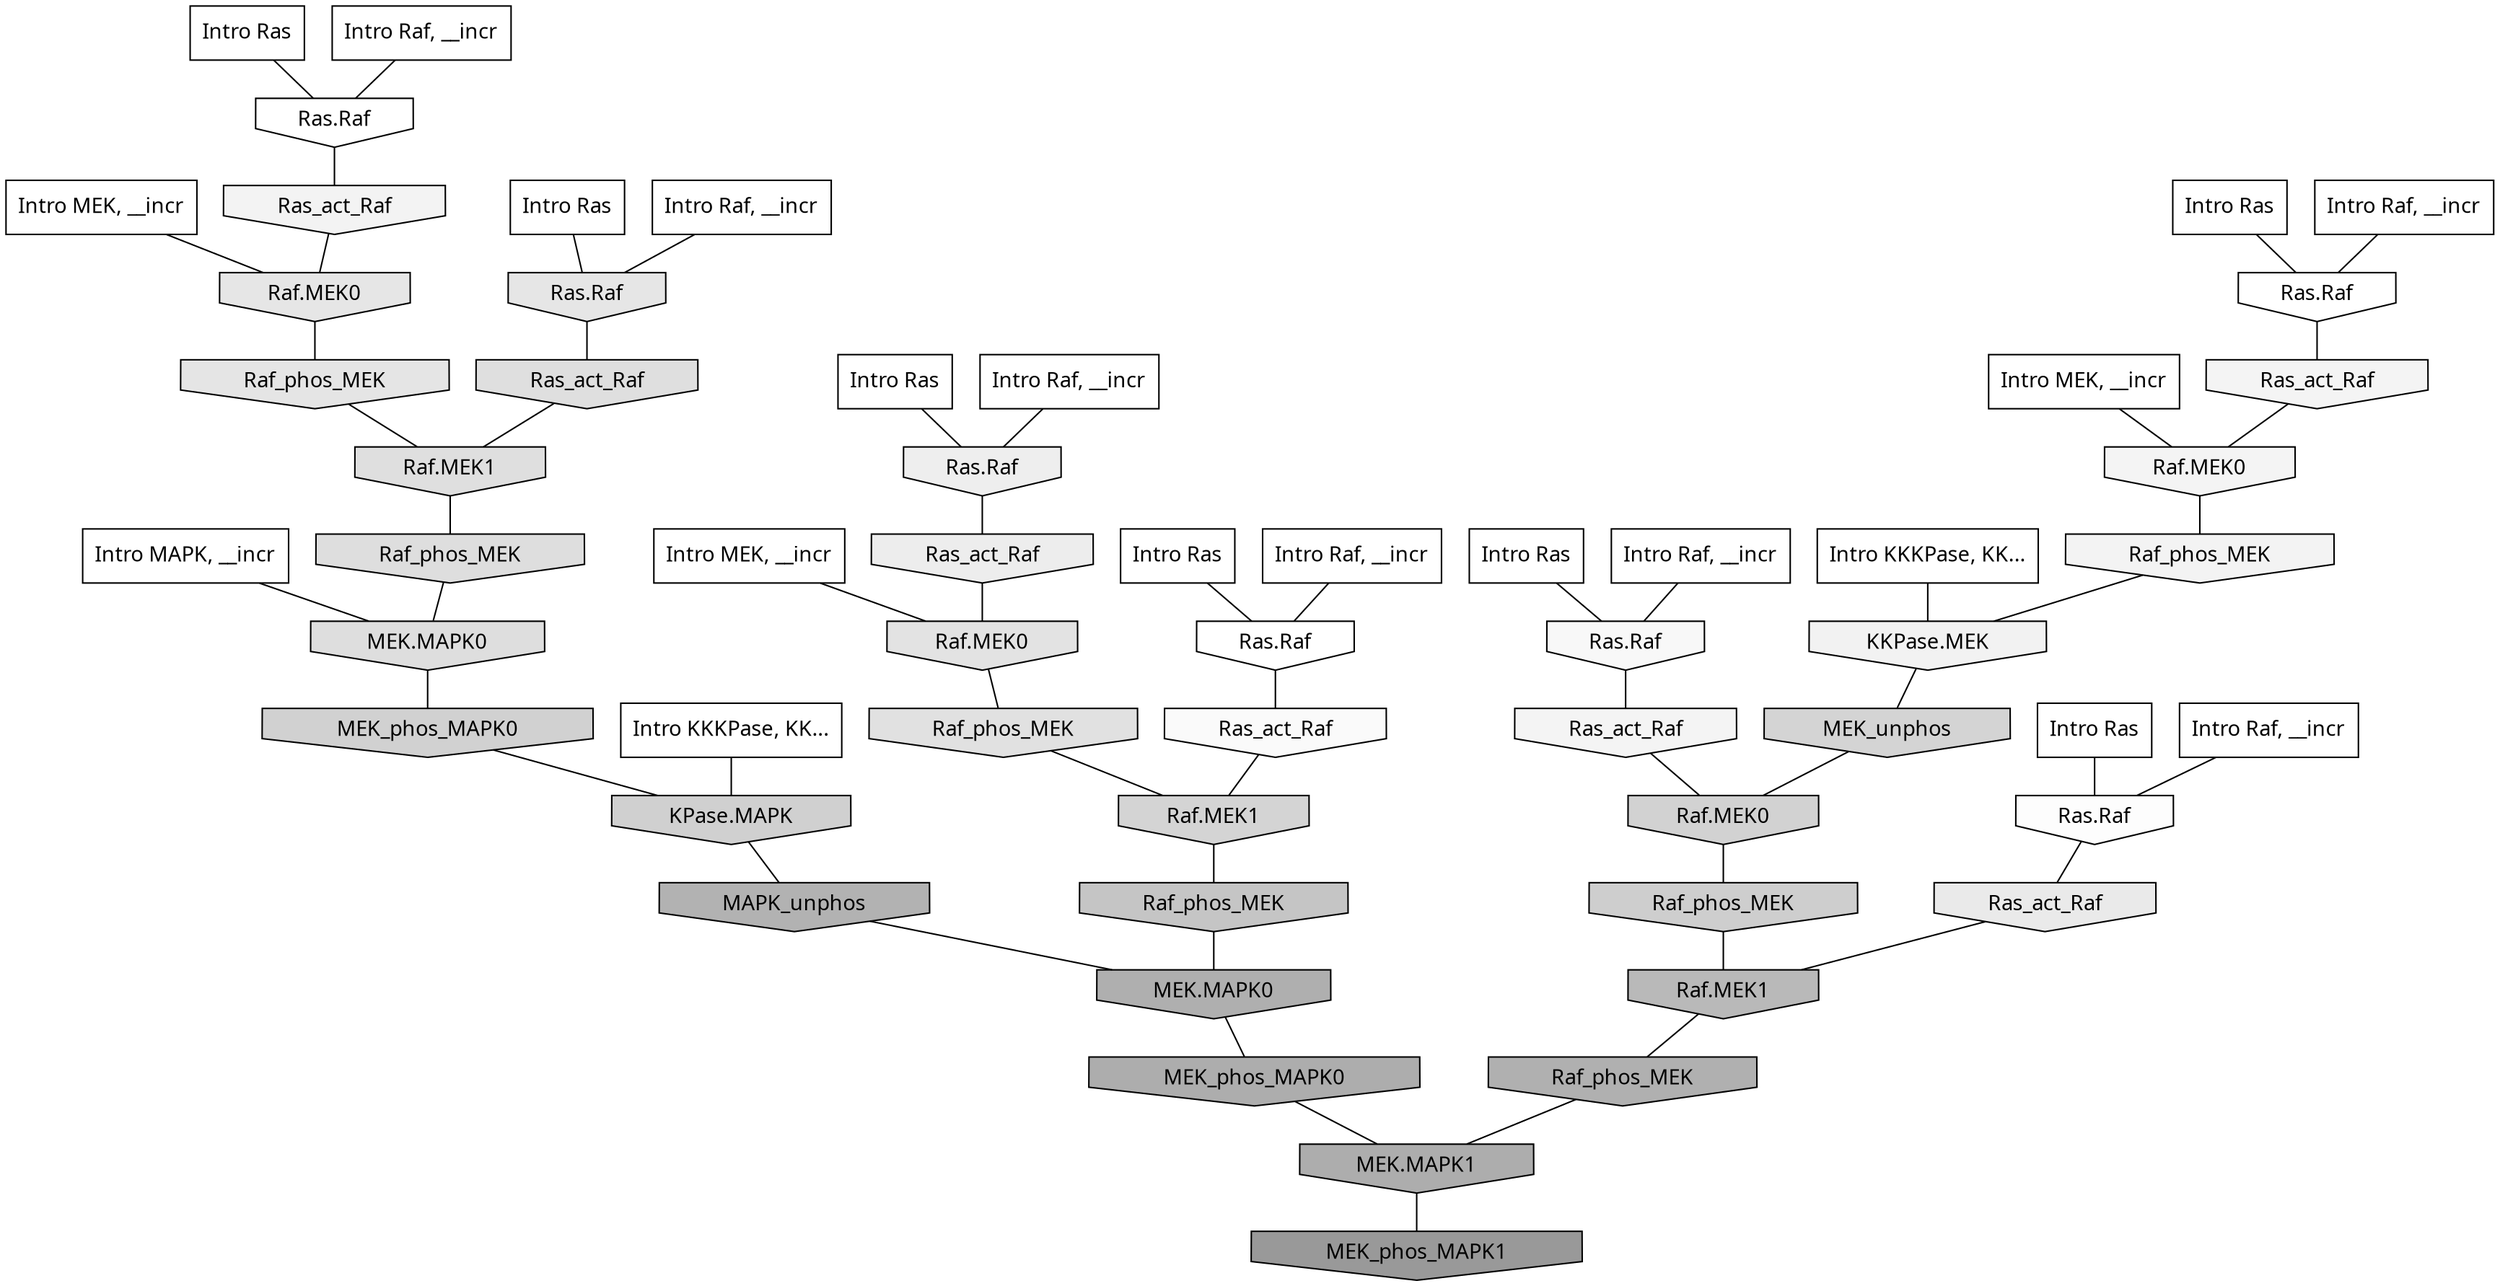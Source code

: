 digraph G{
  rankdir="TB";
  ranksep=0.30;
  node [fontname="CMU Serif"];
  edge [fontname="CMU Serif"];
  
  2 [label="Intro Ras", shape=rectangle, style=filled, fillcolor="0.000 0.000 1.000"]
  
  4 [label="Intro Ras", shape=rectangle, style=filled, fillcolor="0.000 0.000 1.000"]
  
  13 [label="Intro Ras", shape=rectangle, style=filled, fillcolor="0.000 0.000 1.000"]
  
  21 [label="Intro Ras", shape=rectangle, style=filled, fillcolor="0.000 0.000 1.000"]
  
  27 [label="Intro Ras", shape=rectangle, style=filled, fillcolor="0.000 0.000 1.000"]
  
  30 [label="Intro Ras", shape=rectangle, style=filled, fillcolor="0.000 0.000 1.000"]
  
  55 [label="Intro Ras", shape=rectangle, style=filled, fillcolor="0.000 0.000 1.000"]
  
  298 [label="Intro Raf, __incr", shape=rectangle, style=filled, fillcolor="0.000 0.000 1.000"]
  
  408 [label="Intro Raf, __incr", shape=rectangle, style=filled, fillcolor="0.000 0.000 1.000"]
  
  411 [label="Intro Raf, __incr", shape=rectangle, style=filled, fillcolor="0.000 0.000 1.000"]
  
  486 [label="Intro Raf, __incr", shape=rectangle, style=filled, fillcolor="0.000 0.000 1.000"]
  
  612 [label="Intro Raf, __incr", shape=rectangle, style=filled, fillcolor="0.000 0.000 1.000"]
  
  709 [label="Intro Raf, __incr", shape=rectangle, style=filled, fillcolor="0.000 0.000 1.000"]
  
  864 [label="Intro Raf, __incr", shape=rectangle, style=filled, fillcolor="0.000 0.000 1.000"]
  
  1283 [label="Intro MEK, __incr", shape=rectangle, style=filled, fillcolor="0.000 0.000 1.000"]
  
  1663 [label="Intro MEK, __incr", shape=rectangle, style=filled, fillcolor="0.000 0.000 1.000"]
  
  1763 [label="Intro MEK, __incr", shape=rectangle, style=filled, fillcolor="0.000 0.000 1.000"]
  
  2807 [label="Intro MAPK, __incr", shape=rectangle, style=filled, fillcolor="0.000 0.000 1.000"]
  
  3153 [label="Intro KKKPase, KK...", shape=rectangle, style=filled, fillcolor="0.000 0.000 1.000"]
  
  3162 [label="Intro KKKPase, KK...", shape=rectangle, style=filled, fillcolor="0.000 0.000 1.000"]
  
  3205 [label="Ras.Raf", shape=invhouse, style=filled, fillcolor="0.000 0.000 1.000"]
  
  3263 [label="Ras.Raf", shape=invhouse, style=filled, fillcolor="0.000 0.000 1.000"]
  
  3334 [label="Ras.Raf", shape=invhouse, style=filled, fillcolor="0.000 0.000 0.997"]
  
  3374 [label="Ras.Raf", shape=invhouse, style=filled, fillcolor="0.000 0.000 0.991"]
  
  3468 [label="Ras_act_Raf", shape=invhouse, style=filled, fillcolor="0.000 0.000 0.980"]
  
  3562 [label="Ras.Raf", shape=invhouse, style=filled, fillcolor="0.000 0.000 0.969"]
  
  3715 [label="Ras_act_Raf", shape=invhouse, style=filled, fillcolor="0.000 0.000 0.956"]
  
  3718 [label="Raf.MEK0", shape=invhouse, style=filled, fillcolor="0.000 0.000 0.956"]
  
  3738 [label="Ras_act_Raf", shape=invhouse, style=filled, fillcolor="0.000 0.000 0.955"]
  
  3797 [label="Raf_phos_MEK", shape=invhouse, style=filled, fillcolor="0.000 0.000 0.951"]
  
  3805 [label="Ras_act_Raf", shape=invhouse, style=filled, fillcolor="0.000 0.000 0.951"]
  
  3887 [label="KKPase.MEK", shape=invhouse, style=filled, fillcolor="0.000 0.000 0.947"]
  
  4154 [label="Ras.Raf", shape=invhouse, style=filled, fillcolor="0.000 0.000 0.933"]
  
  4228 [label="Ras_act_Raf", shape=invhouse, style=filled, fillcolor="0.000 0.000 0.929"]
  
  4494 [label="Ras_act_Raf", shape=invhouse, style=filled, fillcolor="0.000 0.000 0.915"]
  
  4794 [label="Raf.MEK0", shape=invhouse, style=filled, fillcolor="0.000 0.000 0.900"]
  
  4812 [label="Ras.Raf", shape=invhouse, style=filled, fillcolor="0.000 0.000 0.899"]
  
  4870 [label="Raf_phos_MEK", shape=invhouse, style=filled, fillcolor="0.000 0.000 0.896"]
  
  5028 [label="Raf.MEK0", shape=invhouse, style=filled, fillcolor="0.000 0.000 0.888"]
  
  5188 [label="Raf_phos_MEK", shape=invhouse, style=filled, fillcolor="0.000 0.000 0.881"]
  
  5395 [label="Ras_act_Raf", shape=invhouse, style=filled, fillcolor="0.000 0.000 0.873"]
  
  5398 [label="Raf.MEK1", shape=invhouse, style=filled, fillcolor="0.000 0.000 0.873"]
  
  5461 [label="Raf_phos_MEK", shape=invhouse, style=filled, fillcolor="0.000 0.000 0.869"]
  
  5470 [label="MEK.MAPK0", shape=invhouse, style=filled, fillcolor="0.000 0.000 0.869"]
  
  6421 [label="MEK_unphos", shape=invhouse, style=filled, fillcolor="0.000 0.000 0.830"]
  
  6455 [label="Raf.MEK1", shape=invhouse, style=filled, fillcolor="0.000 0.000 0.829"]
  
  6670 [label="Raf.MEK0", shape=invhouse, style=filled, fillcolor="0.000 0.000 0.822"]
  
  6874 [label="MEK_phos_MAPK0", shape=invhouse, style=filled, fillcolor="0.000 0.000 0.817"]
  
  6891 [label="KPase.MAPK", shape=invhouse, style=filled, fillcolor="0.000 0.000 0.816"]
  
  7258 [label="Raf_phos_MEK", shape=invhouse, style=filled, fillcolor="0.000 0.000 0.806"]
  
  8681 [label="Raf_phos_MEK", shape=invhouse, style=filled, fillcolor="0.000 0.000 0.772"]
  
  11488 [label="Raf.MEK1", shape=invhouse, style=filled, fillcolor="0.000 0.000 0.723"]
  
  13460 [label="MAPK_unphos", shape=invhouse, style=filled, fillcolor="0.000 0.000 0.697"]
  
  14184 [label="Raf_phos_MEK", shape=invhouse, style=filled, fillcolor="0.000 0.000 0.689"]
  
  14724 [label="MEK.MAPK0", shape=invhouse, style=filled, fillcolor="0.000 0.000 0.684"]
  
  15338 [label="MEK_phos_MAPK0", shape=invhouse, style=filled, fillcolor="0.000 0.000 0.676"]
  
  15365 [label="MEK.MAPK1", shape=invhouse, style=filled, fillcolor="0.000 0.000 0.676"]
  
  18598 [label="MEK_phos_MAPK1", shape=invhouse, style=filled, fillcolor="0.000 0.000 0.600"]
  
  
  15365 -> 18598 [dir=none, color="0.000 0.000 0.000"] 
  15338 -> 15365 [dir=none, color="0.000 0.000 0.000"] 
  14724 -> 15338 [dir=none, color="0.000 0.000 0.000"] 
  14184 -> 15365 [dir=none, color="0.000 0.000 0.000"] 
  13460 -> 14724 [dir=none, color="0.000 0.000 0.000"] 
  11488 -> 14184 [dir=none, color="0.000 0.000 0.000"] 
  8681 -> 14724 [dir=none, color="0.000 0.000 0.000"] 
  7258 -> 11488 [dir=none, color="0.000 0.000 0.000"] 
  6891 -> 13460 [dir=none, color="0.000 0.000 0.000"] 
  6874 -> 6891 [dir=none, color="0.000 0.000 0.000"] 
  6670 -> 7258 [dir=none, color="0.000 0.000 0.000"] 
  6455 -> 8681 [dir=none, color="0.000 0.000 0.000"] 
  6421 -> 6670 [dir=none, color="0.000 0.000 0.000"] 
  5470 -> 6874 [dir=none, color="0.000 0.000 0.000"] 
  5461 -> 5470 [dir=none, color="0.000 0.000 0.000"] 
  5398 -> 5461 [dir=none, color="0.000 0.000 0.000"] 
  5395 -> 5398 [dir=none, color="0.000 0.000 0.000"] 
  5188 -> 6455 [dir=none, color="0.000 0.000 0.000"] 
  5028 -> 5188 [dir=none, color="0.000 0.000 0.000"] 
  4870 -> 5398 [dir=none, color="0.000 0.000 0.000"] 
  4812 -> 5395 [dir=none, color="0.000 0.000 0.000"] 
  4794 -> 4870 [dir=none, color="0.000 0.000 0.000"] 
  4494 -> 11488 [dir=none, color="0.000 0.000 0.000"] 
  4228 -> 5028 [dir=none, color="0.000 0.000 0.000"] 
  4154 -> 4228 [dir=none, color="0.000 0.000 0.000"] 
  3887 -> 6421 [dir=none, color="0.000 0.000 0.000"] 
  3805 -> 4794 [dir=none, color="0.000 0.000 0.000"] 
  3797 -> 3887 [dir=none, color="0.000 0.000 0.000"] 
  3738 -> 6670 [dir=none, color="0.000 0.000 0.000"] 
  3718 -> 3797 [dir=none, color="0.000 0.000 0.000"] 
  3715 -> 3718 [dir=none, color="0.000 0.000 0.000"] 
  3562 -> 3738 [dir=none, color="0.000 0.000 0.000"] 
  3468 -> 6455 [dir=none, color="0.000 0.000 0.000"] 
  3374 -> 4494 [dir=none, color="0.000 0.000 0.000"] 
  3334 -> 3468 [dir=none, color="0.000 0.000 0.000"] 
  3263 -> 3715 [dir=none, color="0.000 0.000 0.000"] 
  3205 -> 3805 [dir=none, color="0.000 0.000 0.000"] 
  3162 -> 6891 [dir=none, color="0.000 0.000 0.000"] 
  3153 -> 3887 [dir=none, color="0.000 0.000 0.000"] 
  2807 -> 5470 [dir=none, color="0.000 0.000 0.000"] 
  1763 -> 5028 [dir=none, color="0.000 0.000 0.000"] 
  1663 -> 4794 [dir=none, color="0.000 0.000 0.000"] 
  1283 -> 3718 [dir=none, color="0.000 0.000 0.000"] 
  864 -> 3374 [dir=none, color="0.000 0.000 0.000"] 
  709 -> 4154 [dir=none, color="0.000 0.000 0.000"] 
  612 -> 3205 [dir=none, color="0.000 0.000 0.000"] 
  486 -> 3263 [dir=none, color="0.000 0.000 0.000"] 
  411 -> 3562 [dir=none, color="0.000 0.000 0.000"] 
  408 -> 4812 [dir=none, color="0.000 0.000 0.000"] 
  298 -> 3334 [dir=none, color="0.000 0.000 0.000"] 
  55 -> 3205 [dir=none, color="0.000 0.000 0.000"] 
  30 -> 4154 [dir=none, color="0.000 0.000 0.000"] 
  27 -> 3263 [dir=none, color="0.000 0.000 0.000"] 
  21 -> 4812 [dir=none, color="0.000 0.000 0.000"] 
  13 -> 3334 [dir=none, color="0.000 0.000 0.000"] 
  4 -> 3374 [dir=none, color="0.000 0.000 0.000"] 
  2 -> 3562 [dir=none, color="0.000 0.000 0.000"] 
  
  }
